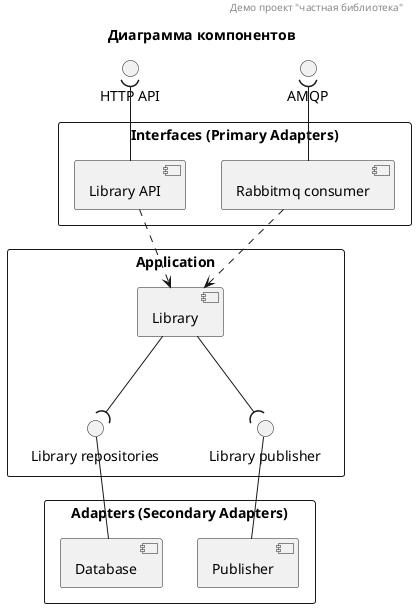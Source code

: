 @startuml
header Демо проект "частная библиотека"
title Диаграмма компонентов


rectangle "Interfaces (Primary Adapters)" {
  [Library API] as lib_api
  [Rabbitmq consumer] as rabbitmq_consumer
}

rectangle "Application" {
  [Library] as library
  interface "Library repositories" as library_repositories
  interface "Library publisher" as library_publisher
}

rectangle "Adapters (Secondary Adapters)" {
  [Database] as database
  [Publisher] as publisher
}

() "AMQP" as amqp
() "HTTP API" as http_api

rabbitmq_consumer -u-( amqp
lib_api -u-( http_api
lib_api ..> library
rabbitmq_consumer ..> library

library --( library_repositories
library --( library_publisher

publisher -u- library_publisher
database -u- library_repositories

@enduml